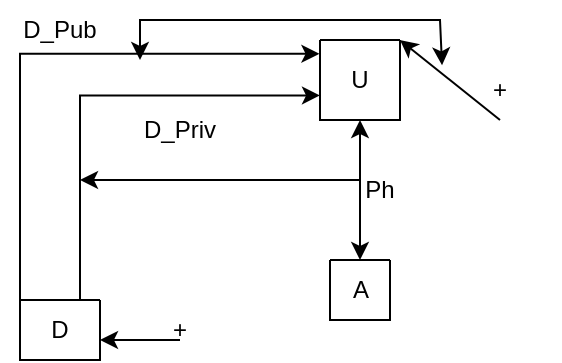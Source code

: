 <mxfile version="24.9.3">
  <diagram name="Strona-1" id="4eyENzRyiP7DWmYaLQvp">
    <mxGraphModel dx="574" dy="309" grid="1" gridSize="10" guides="1" tooltips="1" connect="1" arrows="1" fold="1" page="1" pageScale="1" pageWidth="827" pageHeight="1169" math="0" shadow="0">
      <root>
        <mxCell id="0" />
        <mxCell id="1" parent="0" />
        <mxCell id="3FCf1-NIdLy8yi_nGczX-3" value="" style="swimlane;startSize=0;" parent="1" vertex="1">
          <mxGeometry x="425" y="320" width="30" height="30" as="geometry" />
        </mxCell>
        <mxCell id="3FCf1-NIdLy8yi_nGczX-4" value="" style="swimlane;startSize=0;" parent="1" vertex="1">
          <mxGeometry x="420" y="210" width="40" height="40" as="geometry" />
        </mxCell>
        <mxCell id="3FCf1-NIdLy8yi_nGczX-15" value="U" style="text;html=1;align=center;verticalAlign=middle;whiteSpace=wrap;rounded=0;" parent="3FCf1-NIdLy8yi_nGczX-4" vertex="1">
          <mxGeometry x="-10" y="5" width="60" height="30" as="geometry" />
        </mxCell>
        <mxCell id="3FCf1-NIdLy8yi_nGczX-5" value="" style="swimlane;startSize=0;" parent="1" vertex="1">
          <mxGeometry x="270" y="340" width="40" height="30" as="geometry">
            <mxRectangle x="260" y="330" width="50" height="40" as="alternateBounds" />
          </mxGeometry>
        </mxCell>
        <mxCell id="3FCf1-NIdLy8yi_nGczX-16" value="D" style="text;html=1;align=center;verticalAlign=middle;whiteSpace=wrap;rounded=0;" parent="3FCf1-NIdLy8yi_nGczX-5" vertex="1">
          <mxGeometry x="-10" width="60" height="30" as="geometry" />
        </mxCell>
        <mxCell id="3FCf1-NIdLy8yi_nGczX-7" style="edgeStyle=orthogonalEdgeStyle;rounded=0;orthogonalLoop=1;jettySize=auto;html=1;exitX=0.75;exitY=0;exitDx=0;exitDy=0;entryX=0;entryY=0.693;entryDx=0;entryDy=0;entryPerimeter=0;" parent="1" source="3FCf1-NIdLy8yi_nGczX-5" target="3FCf1-NIdLy8yi_nGczX-4" edge="1">
          <mxGeometry relative="1" as="geometry" />
        </mxCell>
        <mxCell id="3FCf1-NIdLy8yi_nGczX-8" style="edgeStyle=orthogonalEdgeStyle;rounded=0;orthogonalLoop=1;jettySize=auto;html=1;exitX=0;exitY=0;exitDx=0;exitDy=0;entryX=-0.007;entryY=0.173;entryDx=0;entryDy=0;entryPerimeter=0;" parent="1" source="3FCf1-NIdLy8yi_nGczX-5" target="3FCf1-NIdLy8yi_nGczX-4" edge="1">
          <mxGeometry relative="1" as="geometry" />
        </mxCell>
        <mxCell id="3FCf1-NIdLy8yi_nGczX-13" value="" style="endArrow=classic;startArrow=classic;html=1;rounded=0;exitX=0.5;exitY=0;exitDx=0;exitDy=0;entryX=0.5;entryY=1;entryDx=0;entryDy=0;" parent="1" source="3FCf1-NIdLy8yi_nGczX-3" target="3FCf1-NIdLy8yi_nGczX-4" edge="1">
          <mxGeometry width="50" height="50" relative="1" as="geometry">
            <mxPoint x="510" y="290" as="sourcePoint" />
            <mxPoint x="560" y="240" as="targetPoint" />
            <Array as="points" />
          </mxGeometry>
        </mxCell>
        <mxCell id="3FCf1-NIdLy8yi_nGczX-14" value="" style="endArrow=classic;html=1;rounded=0;" parent="1" edge="1">
          <mxGeometry width="50" height="50" relative="1" as="geometry">
            <mxPoint x="440" y="280" as="sourcePoint" />
            <mxPoint x="300" y="280" as="targetPoint" />
          </mxGeometry>
        </mxCell>
        <mxCell id="3FCf1-NIdLy8yi_nGczX-18" value="Ph" style="text;html=1;align=center;verticalAlign=middle;whiteSpace=wrap;rounded=0;" parent="1" vertex="1">
          <mxGeometry x="420" y="270" width="60" height="30" as="geometry" />
        </mxCell>
        <mxCell id="3FCf1-NIdLy8yi_nGczX-19" value="" style="endArrow=classic;html=1;rounded=0;" parent="1" edge="1">
          <mxGeometry width="50" height="50" relative="1" as="geometry">
            <mxPoint x="510" y="250" as="sourcePoint" />
            <mxPoint x="460" y="210" as="targetPoint" />
          </mxGeometry>
        </mxCell>
        <mxCell id="3FCf1-NIdLy8yi_nGczX-20" value="" style="endArrow=classic;html=1;rounded=0;" parent="1" edge="1">
          <mxGeometry width="50" height="50" relative="1" as="geometry">
            <mxPoint x="350" y="360" as="sourcePoint" />
            <mxPoint x="310" y="360" as="targetPoint" />
          </mxGeometry>
        </mxCell>
        <mxCell id="3FCf1-NIdLy8yi_nGczX-21" value="+" style="text;html=1;align=center;verticalAlign=middle;whiteSpace=wrap;rounded=0;" parent="1" vertex="1">
          <mxGeometry x="480" y="220" width="60" height="30" as="geometry" />
        </mxCell>
        <mxCell id="3FCf1-NIdLy8yi_nGczX-22" value="D_Pub" style="text;html=1;align=center;verticalAlign=middle;whiteSpace=wrap;rounded=0;" parent="1" vertex="1">
          <mxGeometry x="260" y="190" width="60" height="30" as="geometry" />
        </mxCell>
        <mxCell id="3FCf1-NIdLy8yi_nGczX-23" value="D_Priv" style="text;html=1;align=center;verticalAlign=middle;whiteSpace=wrap;rounded=0;" parent="1" vertex="1">
          <mxGeometry x="320" y="240" width="60" height="30" as="geometry" />
        </mxCell>
        <mxCell id="3FCf1-NIdLy8yi_nGczX-24" value="+" style="text;html=1;align=center;verticalAlign=middle;whiteSpace=wrap;rounded=0;" parent="1" vertex="1">
          <mxGeometry x="320" y="340" width="60" height="30" as="geometry" />
        </mxCell>
        <mxCell id="3FCf1-NIdLy8yi_nGczX-25" value="" style="endArrow=classic;startArrow=classic;html=1;rounded=0;entryX=0.017;entryY=0.089;entryDx=0;entryDy=0;entryPerimeter=0;" parent="1" target="3FCf1-NIdLy8yi_nGczX-21" edge="1">
          <mxGeometry width="50" height="50" relative="1" as="geometry">
            <mxPoint x="330" y="220" as="sourcePoint" />
            <mxPoint x="530" y="200" as="targetPoint" />
            <Array as="points">
              <mxPoint x="330" y="200" />
              <mxPoint x="480" y="200" />
            </Array>
          </mxGeometry>
        </mxCell>
        <mxCell id="3FCf1-NIdLy8yi_nGczX-17" value="A" style="text;html=1;align=center;verticalAlign=middle;whiteSpace=wrap;rounded=0;" parent="1" vertex="1">
          <mxGeometry x="412.5" y="320" width="55" height="30" as="geometry" />
        </mxCell>
      </root>
    </mxGraphModel>
  </diagram>
</mxfile>
